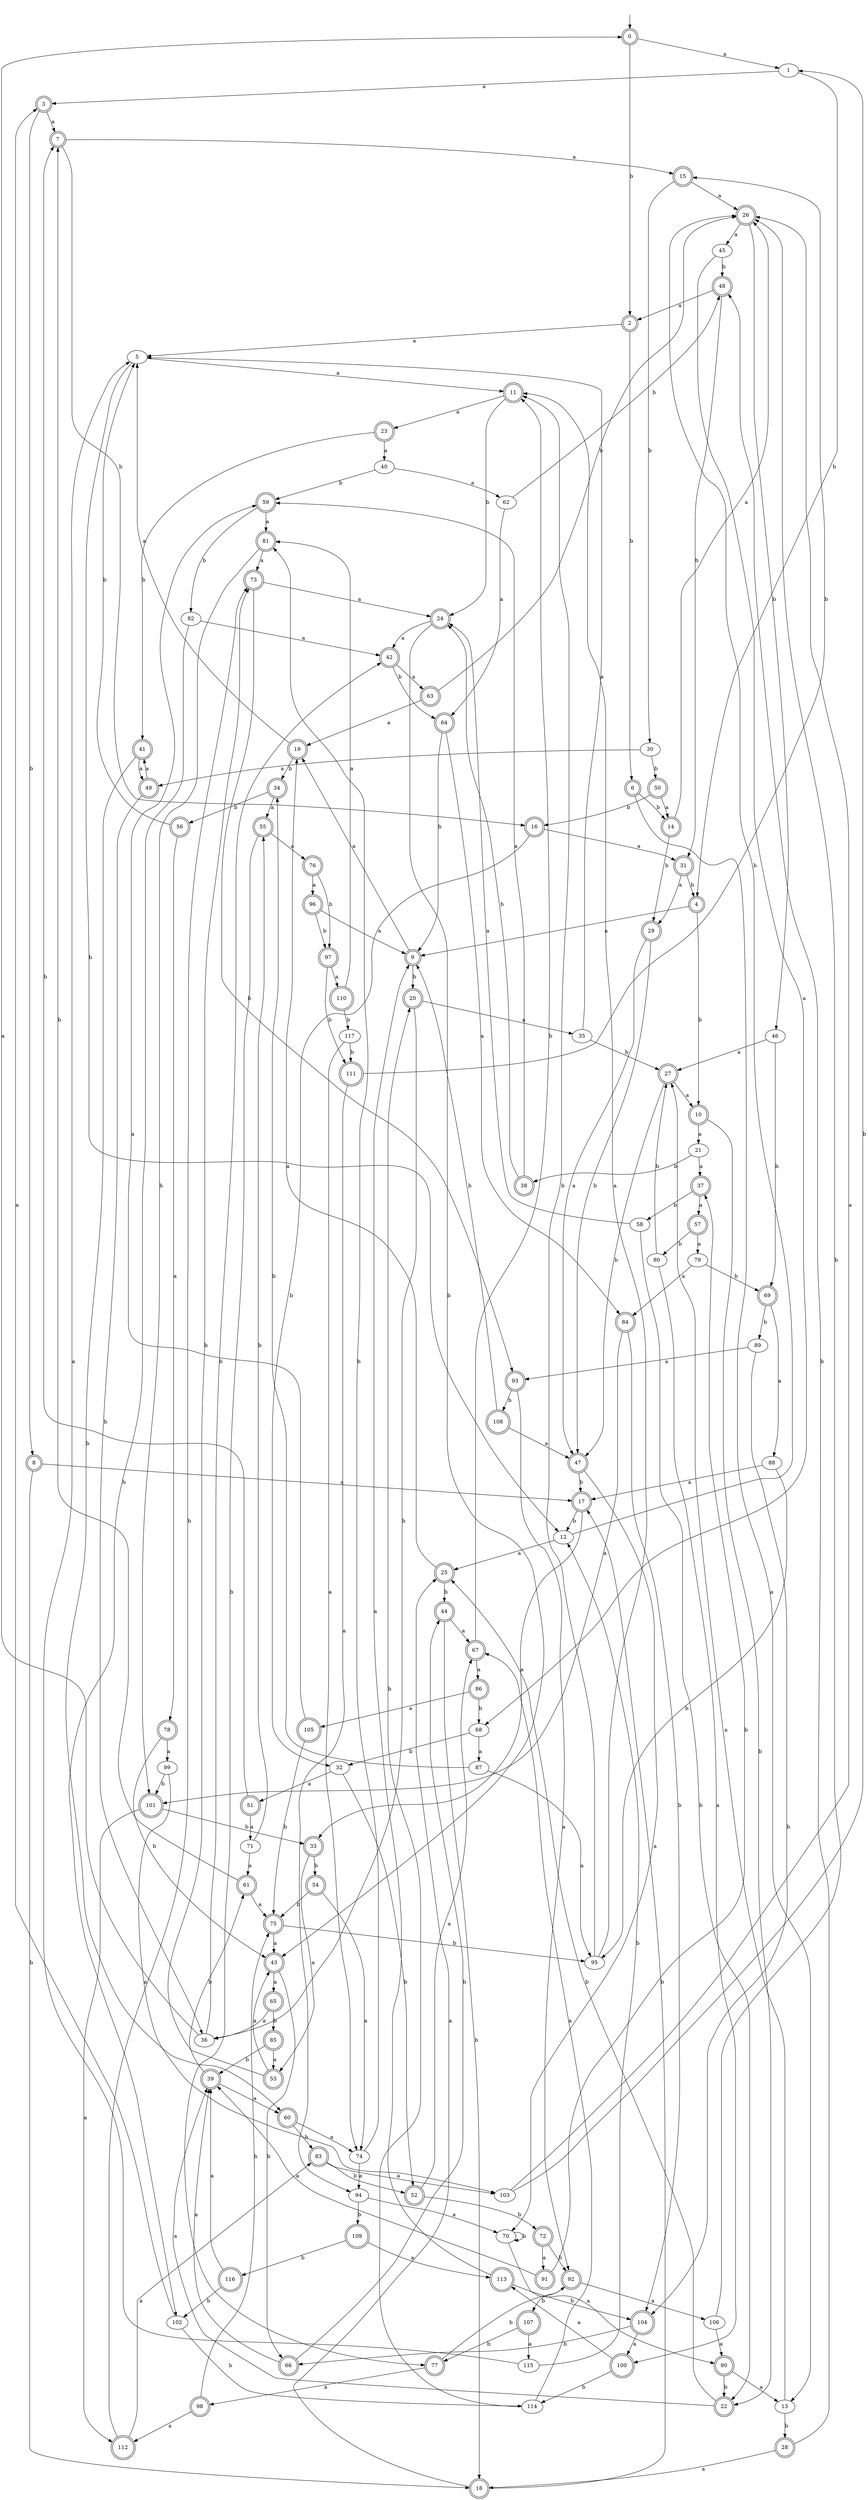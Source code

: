 digraph RandomDFA {
  __start0 [label="", shape=none];
  __start0 -> 0 [label=""];
  0 [shape=circle] [shape=doublecircle]
  0 -> 1 [label="a"]
  0 -> 2 [label="b"]
  1
  1 -> 3 [label="a"]
  1 -> 4 [label="b"]
  2 [shape=doublecircle]
  2 -> 5 [label="a"]
  2 -> 6 [label="b"]
  3 [shape=doublecircle]
  3 -> 7 [label="a"]
  3 -> 8 [label="b"]
  4 [shape=doublecircle]
  4 -> 9 [label="a"]
  4 -> 10 [label="b"]
  5
  5 -> 11 [label="a"]
  5 -> 12 [label="b"]
  6 [shape=doublecircle]
  6 -> 13 [label="a"]
  6 -> 14 [label="b"]
  7 [shape=doublecircle]
  7 -> 15 [label="a"]
  7 -> 16 [label="b"]
  8 [shape=doublecircle]
  8 -> 17 [label="a"]
  8 -> 18 [label="b"]
  9 [shape=doublecircle]
  9 -> 19 [label="a"]
  9 -> 20 [label="b"]
  10 [shape=doublecircle]
  10 -> 21 [label="a"]
  10 -> 22 [label="b"]
  11 [shape=doublecircle]
  11 -> 23 [label="a"]
  11 -> 24 [label="b"]
  12
  12 -> 25 [label="a"]
  12 -> 26 [label="b"]
  13
  13 -> 27 [label="a"]
  13 -> 28 [label="b"]
  14 [shape=doublecircle]
  14 -> 26 [label="a"]
  14 -> 29 [label="b"]
  15 [shape=doublecircle]
  15 -> 26 [label="a"]
  15 -> 30 [label="b"]
  16 [shape=doublecircle]
  16 -> 31 [label="a"]
  16 -> 32 [label="b"]
  17 [shape=doublecircle]
  17 -> 33 [label="a"]
  17 -> 12 [label="b"]
  18 [shape=doublecircle]
  18 -> 25 [label="a"]
  18 -> 17 [label="b"]
  19 [shape=doublecircle]
  19 -> 5 [label="a"]
  19 -> 34 [label="b"]
  20 [shape=doublecircle]
  20 -> 35 [label="a"]
  20 -> 36 [label="b"]
  21
  21 -> 37 [label="a"]
  21 -> 38 [label="b"]
  22 [shape=doublecircle]
  22 -> 39 [label="a"]
  22 -> 25 [label="b"]
  23 [shape=doublecircle]
  23 -> 40 [label="a"]
  23 -> 41 [label="b"]
  24 [shape=doublecircle]
  24 -> 42 [label="a"]
  24 -> 43 [label="b"]
  25 [shape=doublecircle]
  25 -> 19 [label="a"]
  25 -> 44 [label="b"]
  26 [shape=doublecircle]
  26 -> 45 [label="a"]
  26 -> 46 [label="b"]
  27 [shape=doublecircle]
  27 -> 10 [label="a"]
  27 -> 47 [label="b"]
  28 [shape=doublecircle]
  28 -> 18 [label="a"]
  28 -> 48 [label="b"]
  29 [shape=doublecircle]
  29 -> 47 [label="a"]
  29 -> 47 [label="b"]
  30
  30 -> 49 [label="a"]
  30 -> 50 [label="b"]
  31 [shape=doublecircle]
  31 -> 29 [label="a"]
  31 -> 4 [label="b"]
  32
  32 -> 51 [label="a"]
  32 -> 52 [label="b"]
  33 [shape=doublecircle]
  33 -> 53 [label="a"]
  33 -> 54 [label="b"]
  34 [shape=doublecircle]
  34 -> 55 [label="a"]
  34 -> 56 [label="b"]
  35
  35 -> 5 [label="a"]
  35 -> 27 [label="b"]
  36
  36 -> 0 [label="a"]
  36 -> 42 [label="b"]
  37 [shape=doublecircle]
  37 -> 57 [label="a"]
  37 -> 58 [label="b"]
  38 [shape=doublecircle]
  38 -> 59 [label="a"]
  38 -> 24 [label="b"]
  39 [shape=doublecircle]
  39 -> 60 [label="a"]
  39 -> 61 [label="b"]
  40
  40 -> 62 [label="a"]
  40 -> 59 [label="b"]
  41 [shape=doublecircle]
  41 -> 49 [label="a"]
  41 -> 60 [label="b"]
  42 [shape=doublecircle]
  42 -> 63 [label="a"]
  42 -> 64 [label="b"]
  43 [shape=doublecircle]
  43 -> 65 [label="a"]
  43 -> 66 [label="b"]
  44 [shape=doublecircle]
  44 -> 67 [label="a"]
  44 -> 18 [label="b"]
  45
  45 -> 68 [label="a"]
  45 -> 48 [label="b"]
  46
  46 -> 27 [label="a"]
  46 -> 69 [label="b"]
  47 [shape=doublecircle]
  47 -> 70 [label="a"]
  47 -> 17 [label="b"]
  48 [shape=doublecircle]
  48 -> 2 [label="a"]
  48 -> 31 [label="b"]
  49 [shape=doublecircle]
  49 -> 41 [label="a"]
  49 -> 36 [label="b"]
  50 [shape=doublecircle]
  50 -> 14 [label="a"]
  50 -> 16 [label="b"]
  51 [shape=doublecircle]
  51 -> 71 [label="a"]
  51 -> 7 [label="b"]
  52 [shape=doublecircle]
  52 -> 67 [label="a"]
  52 -> 72 [label="b"]
  53 [shape=doublecircle]
  53 -> 43 [label="a"]
  53 -> 73 [label="b"]
  54 [shape=doublecircle]
  54 -> 74 [label="a"]
  54 -> 75 [label="b"]
  55 [shape=doublecircle]
  55 -> 76 [label="a"]
  55 -> 77 [label="b"]
  56 [shape=doublecircle]
  56 -> 78 [label="a"]
  56 -> 5 [label="b"]
  57 [shape=doublecircle]
  57 -> 79 [label="a"]
  57 -> 80 [label="b"]
  58
  58 -> 24 [label="a"]
  58 -> 22 [label="b"]
  59 [shape=doublecircle]
  59 -> 81 [label="a"]
  59 -> 82 [label="b"]
  60 [shape=doublecircle]
  60 -> 74 [label="a"]
  60 -> 83 [label="b"]
  61 [shape=doublecircle]
  61 -> 75 [label="a"]
  61 -> 7 [label="b"]
  62
  62 -> 64 [label="a"]
  62 -> 48 [label="b"]
  63 [shape=doublecircle]
  63 -> 19 [label="a"]
  63 -> 26 [label="b"]
  64 [shape=doublecircle]
  64 -> 84 [label="a"]
  64 -> 9 [label="b"]
  65 [shape=doublecircle]
  65 -> 36 [label="a"]
  65 -> 85 [label="b"]
  66 [shape=doublecircle]
  66 -> 39 [label="a"]
  66 -> 44 [label="b"]
  67 [shape=doublecircle]
  67 -> 86 [label="a"]
  67 -> 11 [label="b"]
  68
  68 -> 87 [label="a"]
  68 -> 32 [label="b"]
  69 [shape=doublecircle]
  69 -> 88 [label="a"]
  69 -> 89 [label="b"]
  70
  70 -> 90 [label="a"]
  70 -> 70 [label="b"]
  71
  71 -> 61 [label="a"]
  71 -> 55 [label="b"]
  72 [shape=doublecircle]
  72 -> 91 [label="a"]
  72 -> 92 [label="b"]
  73 [shape=doublecircle]
  73 -> 24 [label="a"]
  73 -> 93 [label="b"]
  74
  74 -> 94 [label="a"]
  74 -> 81 [label="b"]
  75 [shape=doublecircle]
  75 -> 43 [label="a"]
  75 -> 95 [label="b"]
  76 [shape=doublecircle]
  76 -> 96 [label="a"]
  76 -> 97 [label="b"]
  77 [shape=doublecircle]
  77 -> 98 [label="a"]
  77 -> 92 [label="b"]
  78 [shape=doublecircle]
  78 -> 99 [label="a"]
  78 -> 43 [label="b"]
  79
  79 -> 84 [label="a"]
  79 -> 69 [label="b"]
  80
  80 -> 100 [label="a"]
  80 -> 27 [label="b"]
  81 [shape=doublecircle]
  81 -> 73 [label="a"]
  81 -> 101 [label="b"]
  82
  82 -> 42 [label="a"]
  82 -> 102 [label="b"]
  83 [shape=doublecircle]
  83 -> 103 [label="a"]
  83 -> 52 [label="b"]
  84 [shape=doublecircle]
  84 -> 101 [label="a"]
  84 -> 104 [label="b"]
  85 [shape=doublecircle]
  85 -> 53 [label="a"]
  85 -> 39 [label="b"]
  86 [shape=doublecircle]
  86 -> 105 [label="a"]
  86 -> 68 [label="b"]
  87
  87 -> 95 [label="a"]
  87 -> 34 [label="b"]
  88
  88 -> 17 [label="a"]
  88 -> 95 [label="b"]
  89
  89 -> 93 [label="a"]
  89 -> 104 [label="b"]
  90 [shape=doublecircle]
  90 -> 13 [label="a"]
  90 -> 22 [label="b"]
  91 [shape=doublecircle]
  91 -> 39 [label="a"]
  91 -> 37 [label="b"]
  92 [shape=doublecircle]
  92 -> 106 [label="a"]
  92 -> 107 [label="b"]
  93 [shape=doublecircle]
  93 -> 92 [label="a"]
  93 -> 108 [label="b"]
  94
  94 -> 70 [label="a"]
  94 -> 109 [label="b"]
  95
  95 -> 11 [label="a"]
  95 -> 11 [label="b"]
  96 [shape=doublecircle]
  96 -> 9 [label="a"]
  96 -> 97 [label="b"]
  97 [shape=doublecircle]
  97 -> 110 [label="a"]
  97 -> 111 [label="b"]
  98 [shape=doublecircle]
  98 -> 112 [label="a"]
  98 -> 75 [label="b"]
  99
  99 -> 103 [label="a"]
  99 -> 101 [label="b"]
  100 [shape=doublecircle]
  100 -> 113 [label="a"]
  100 -> 114 [label="b"]
  101 [shape=doublecircle]
  101 -> 112 [label="a"]
  101 -> 33 [label="b"]
  102
  102 -> 3 [label="a"]
  102 -> 114 [label="b"]
  103
  103 -> 26 [label="a"]
  103 -> 1 [label="b"]
  104 [shape=doublecircle]
  104 -> 100 [label="a"]
  104 -> 66 [label="b"]
  105 [shape=doublecircle]
  105 -> 59 [label="a"]
  105 -> 75 [label="b"]
  106
  106 -> 90 [label="a"]
  106 -> 26 [label="b"]
  107 [shape=doublecircle]
  107 -> 115 [label="a"]
  107 -> 77 [label="b"]
  108 [shape=doublecircle]
  108 -> 47 [label="a"]
  108 -> 9 [label="b"]
  109 [shape=doublecircle]
  109 -> 113 [label="a"]
  109 -> 116 [label="b"]
  110 [shape=doublecircle]
  110 -> 81 [label="a"]
  110 -> 117 [label="b"]
  111 [shape=doublecircle]
  111 -> 94 [label="a"]
  111 -> 15 [label="b"]
  112 [shape=doublecircle]
  112 -> 83 [label="a"]
  112 -> 73 [label="b"]
  113 [shape=doublecircle]
  113 -> 9 [label="a"]
  113 -> 104 [label="b"]
  114
  114 -> 67 [label="a"]
  114 -> 20 [label="b"]
  115
  115 -> 5 [label="a"]
  115 -> 12 [label="b"]
  116 [shape=doublecircle]
  116 -> 39 [label="a"]
  116 -> 102 [label="b"]
  117
  117 -> 74 [label="a"]
  117 -> 111 [label="b"]
}
